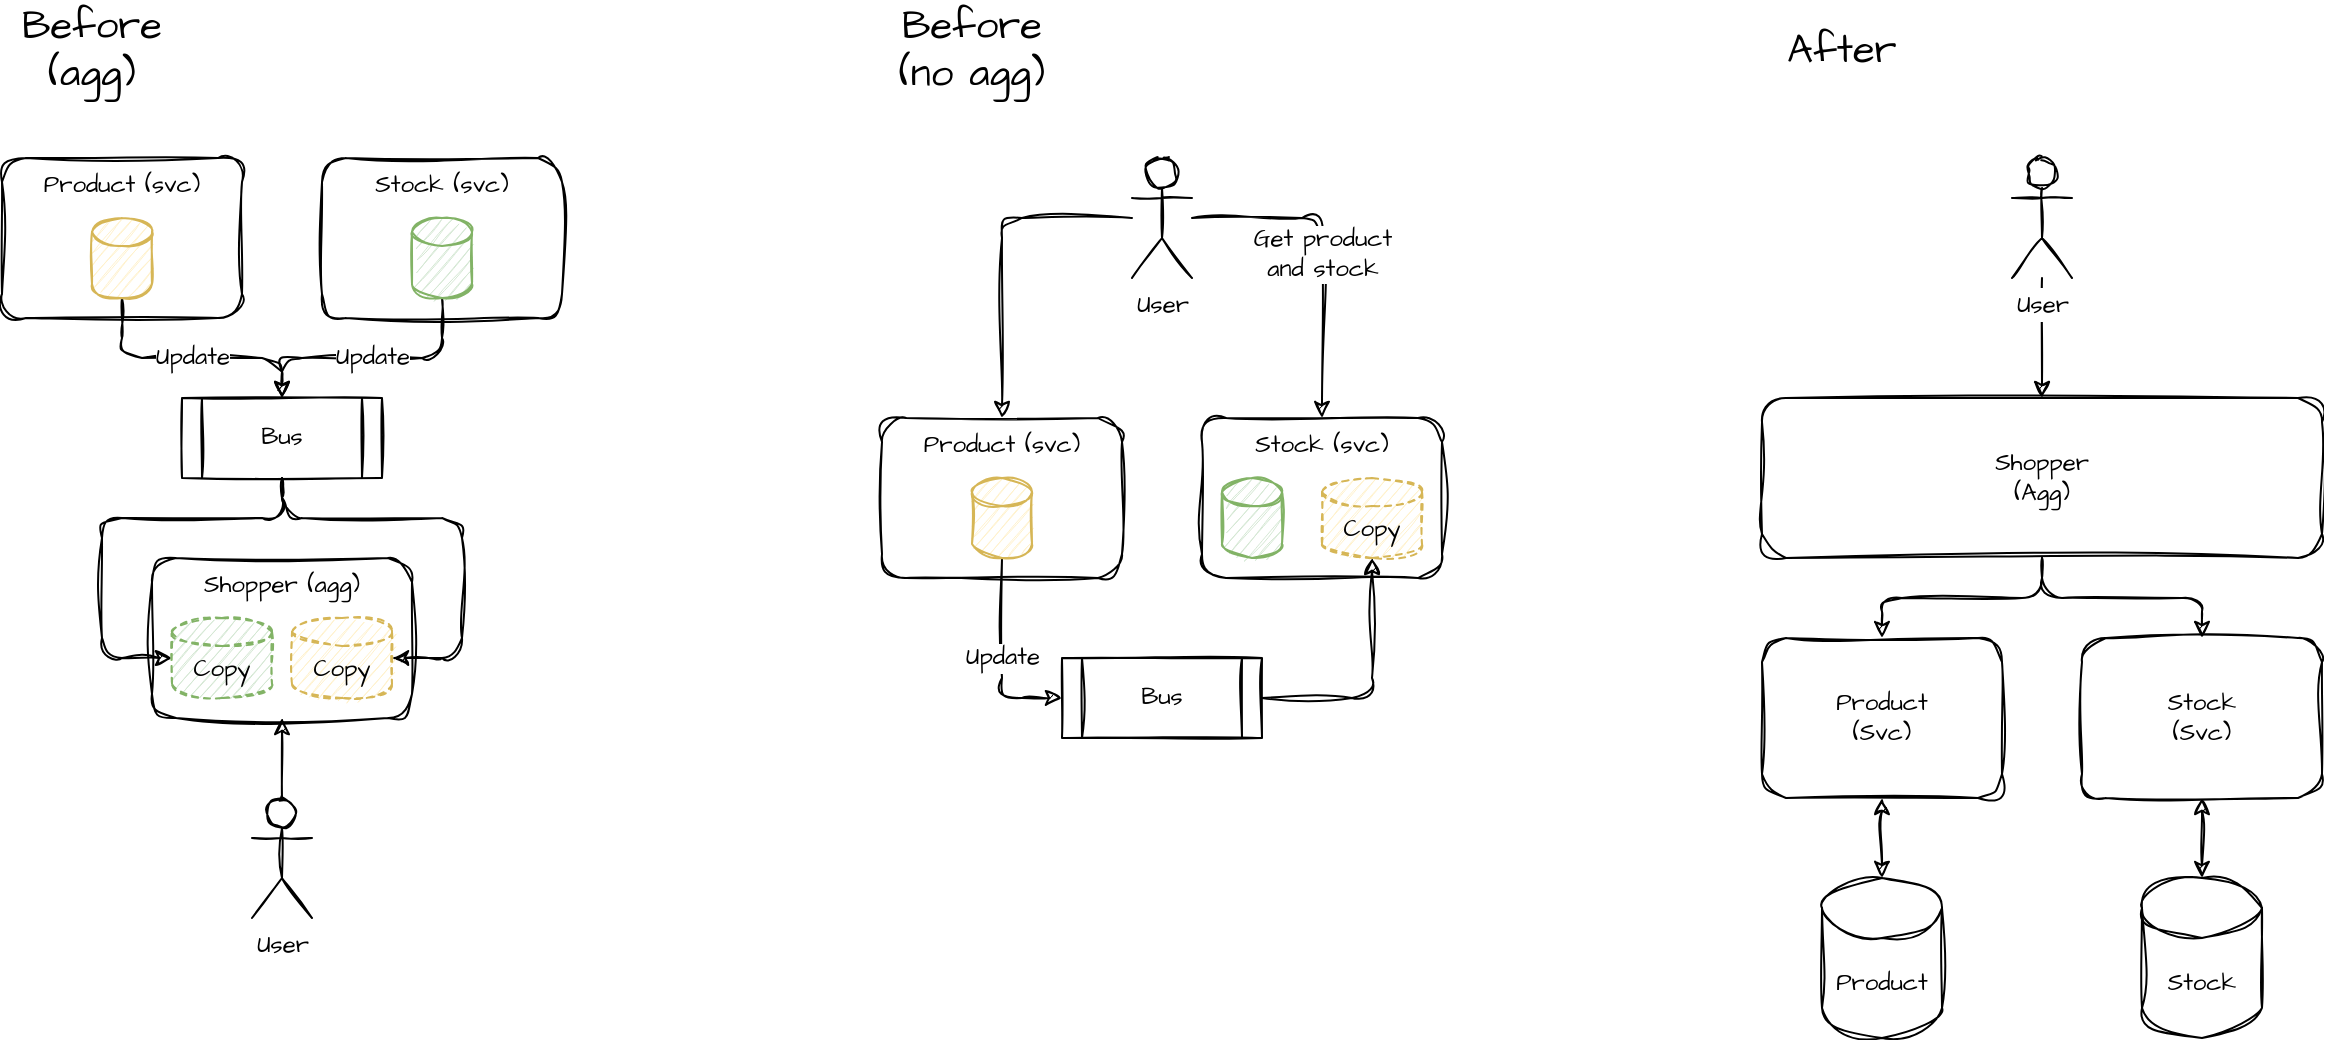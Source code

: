 <mxfile>
    <diagram id="bkeyGWOx6K_NP9GQgOF6" name="Page-1">
        <mxGraphModel dx="931" dy="862" grid="0" gridSize="10" guides="1" tooltips="1" connect="1" arrows="1" fold="1" page="0" pageScale="1" pageWidth="827" pageHeight="1169" math="0" shadow="0">
            <root>
                <mxCell id="0"/>
                <mxCell id="1" parent="0"/>
                <mxCell id="27" value="" style="edgeStyle=none;sketch=1;html=1;fontFamily=Architects Daughter;fontSource=https%3A%2F%2Ffonts.googleapis.com%2Fcss%3Ffamily%3DArchitects%2BDaughter;startArrow=classic;startFill=1;" parent="1" source="7" target="23" edge="1">
                    <mxGeometry relative="1" as="geometry"/>
                </mxCell>
                <mxCell id="7" value="Stock&lt;br&gt;(Svc)" style="rounded=1;whiteSpace=wrap;html=1;sketch=1;curveFitting=1;jiggle=2;fillColor=none;fontFamily=Architects Daughter;fontSource=https%3A%2F%2Ffonts.googleapis.com%2Fcss%3Ffamily%3DArchitects%2BDaughter;shadow=0;glass=0;verticalAlign=middle;" parent="1" vertex="1">
                    <mxGeometry x="1040" y="360" width="120" height="80" as="geometry"/>
                </mxCell>
                <mxCell id="8" value="Before&lt;br&gt;(agg)" style="text;html=1;strokeColor=none;fillColor=none;align=center;verticalAlign=middle;whiteSpace=wrap;rounded=0;sketch=1;fontFamily=Architects Daughter;fontSource=https%3A%2F%2Ffonts.googleapis.com%2Fcss%3Ffamily%3DArchitects%2BDaughter;fontSize=20;" parent="1" vertex="1">
                    <mxGeometry y="50" width="90" height="30" as="geometry"/>
                </mxCell>
                <mxCell id="20" value="Product" style="shape=cylinder3;whiteSpace=wrap;html=1;boundedLbl=1;backgroundOutline=1;size=15;fillColor=none;fontFamily=Architects Daughter;fontSource=https%3A%2F%2Ffonts.googleapis.com%2Fcss%3Ffamily%3DArchitects%2BDaughter;sketch=1;curveFitting=1;jiggle=2;" parent="1" vertex="1">
                    <mxGeometry x="910" y="480" width="60" height="80" as="geometry"/>
                </mxCell>
                <mxCell id="26" value="" style="edgeStyle=none;html=1;fontFamily=Architects Daughter;fontSource=https%3A%2F%2Ffonts.googleapis.com%2Fcss%3Ffamily%3DArchitects%2BDaughter;sketch=1;curveFitting=1;jiggle=2;startArrow=classic;startFill=1;" parent="1" source="21" target="20" edge="1">
                    <mxGeometry relative="1" as="geometry"/>
                </mxCell>
                <mxCell id="21" value="Product&lt;br&gt;(Svc)" style="rounded=1;whiteSpace=wrap;html=1;sketch=1;curveFitting=1;jiggle=2;fillColor=none;fontFamily=Architects Daughter;fontSource=https%3A%2F%2Ffonts.googleapis.com%2Fcss%3Ffamily%3DArchitects%2BDaughter;shadow=0;glass=0;verticalAlign=middle;" parent="1" vertex="1">
                    <mxGeometry x="880" y="360" width="120" height="80" as="geometry"/>
                </mxCell>
                <mxCell id="23" value="Stock&lt;span style=&quot;color: rgba(0, 0, 0, 0); font-family: monospace; font-size: 0px; text-align: start;&quot;&gt;%3CmxGraphModel%3E%3Croot%3E%3CmxCell%20id%3D%220%22%2F%3E%3CmxCell%20id%3D%221%22%20parent%3D%220%22%2F%3E%3CmxCell%20id%3D%222%22%20value%3D%22Orders%22%20style%3D%22shape%3Dcylinder3%3BwhiteSpace%3Dwrap%3Bhtml%3D1%3BboundedLbl%3D1%3BbackgroundOutline%3D1%3Bsize%3D15%3BfillColor%3Dnone%3Bsketch%3D1%3BcurveFitting%3D1%3Bjiggle%3D2%3BfontFamily%3DArchitects%20Daughter%3BfontSource%3Dhttps%253A%252F%252Ffonts.googleapis.com%252Fcss%253Ffamily%253DArchitects%252BDaughter%3B%22%20vertex%3D%221%22%20parent%3D%221%22%3E%3CmxGeometry%20x%3D%2230%22%20y%3D%22240%22%20width%3D%2260%22%20height%3D%2280%22%20as%3D%22geometry%22%2F%3E%3C%2FmxCell%3E%3C%2Froot%3E%3C%2FmxGraphModel%3E&lt;/span&gt;" style="shape=cylinder3;whiteSpace=wrap;html=1;boundedLbl=1;backgroundOutline=1;size=15;fillColor=none;sketch=1;curveFitting=1;jiggle=2;fontFamily=Architects Daughter;fontSource=https%3A%2F%2Ffonts.googleapis.com%2Fcss%3Ffamily%3DArchitects%2BDaughter;" parent="1" vertex="1">
                    <mxGeometry x="1070" y="480" width="60" height="80" as="geometry"/>
                </mxCell>
                <mxCell id="36" value="" style="edgeStyle=orthogonalEdgeStyle;html=1;fontFamily=Architects Daughter;fontSource=https%3A%2F%2Ffonts.googleapis.com%2Fcss%3Ffamily%3DArchitects%2BDaughter;startArrow=none;startFill=0;sketch=1;curveFitting=1;jiggle=2;" parent="1" source="30" target="32" edge="1">
                    <mxGeometry relative="1" as="geometry"/>
                </mxCell>
                <mxCell id="30" value="&lt;span style=&quot;background-color: rgb(255, 255, 255);&quot;&gt;User&lt;/span&gt;" style="shape=umlActor;verticalLabelPosition=bottom;verticalAlign=top;html=1;outlineConnect=0;sketch=1;fontFamily=Architects Daughter;fontSource=https%3A%2F%2Ffonts.googleapis.com%2Fcss%3Ffamily%3DArchitects%2BDaughter;fillColor=none;" parent="1" vertex="1">
                    <mxGeometry x="1005" y="120" width="30" height="60" as="geometry"/>
                </mxCell>
                <mxCell id="33" style="edgeStyle=orthogonalEdgeStyle;sketch=1;html=1;entryX=0.5;entryY=0;entryDx=0;entryDy=0;fontFamily=Architects Daughter;fontSource=https%3A%2F%2Ffonts.googleapis.com%2Fcss%3Ffamily%3DArchitects%2BDaughter;startArrow=none;startFill=0;" parent="1" source="32" target="21" edge="1">
                    <mxGeometry relative="1" as="geometry"/>
                </mxCell>
                <mxCell id="34" value="" style="edgeStyle=orthogonalEdgeStyle;sketch=1;html=1;fontFamily=Architects Daughter;fontSource=https%3A%2F%2Ffonts.googleapis.com%2Fcss%3Ffamily%3DArchitects%2BDaughter;startArrow=none;startFill=0;" parent="1" source="32" target="7" edge="1">
                    <mxGeometry relative="1" as="geometry"/>
                </mxCell>
                <mxCell id="32" value="Shopper&lt;br&gt;(Agg)" style="rounded=1;whiteSpace=wrap;html=1;sketch=1;curveFitting=1;jiggle=2;fillColor=none;fontFamily=Architects Daughter;fontSource=https%3A%2F%2Ffonts.googleapis.com%2Fcss%3Ffamily%3DArchitects%2BDaughter;shadow=0;glass=0;verticalAlign=middle;" parent="1" vertex="1">
                    <mxGeometry x="880" y="240" width="280" height="80" as="geometry"/>
                </mxCell>
                <mxCell id="62" value="After" style="text;html=1;strokeColor=none;fillColor=none;align=center;verticalAlign=middle;whiteSpace=wrap;rounded=0;sketch=1;fontFamily=Architects Daughter;fontSource=https%3A%2F%2Ffonts.googleapis.com%2Fcss%3Ffamily%3DArchitects%2BDaughter;fontSize=20;" parent="1" vertex="1">
                    <mxGeometry x="880" y="50" width="80" height="30" as="geometry"/>
                </mxCell>
                <mxCell id="100" value="Shopper (agg)" style="rounded=1;whiteSpace=wrap;html=1;sketch=1;curveFitting=1;jiggle=2;fillColor=none;fontFamily=Architects Daughter;fontSource=https%3A%2F%2Ffonts.googleapis.com%2Fcss%3Ffamily%3DArchitects%2BDaughter;verticalAlign=top;" vertex="1" parent="1">
                    <mxGeometry x="75" y="320" width="130" height="80" as="geometry"/>
                </mxCell>
                <mxCell id="101" value="Product (svc)" style="rounded=1;whiteSpace=wrap;html=1;sketch=1;curveFitting=1;jiggle=2;fillColor=none;fontFamily=Architects Daughter;fontSource=https%3A%2F%2Ffonts.googleapis.com%2Fcss%3Ffamily%3DArchitects%2BDaughter;shadow=0;glass=0;verticalAlign=top;" vertex="1" parent="1">
                    <mxGeometry y="120" width="120" height="80" as="geometry"/>
                </mxCell>
                <mxCell id="114" value="Update" style="edgeStyle=orthogonalEdgeStyle;sketch=1;hachureGap=4;jiggle=2;curveFitting=1;html=1;exitX=0.5;exitY=1;exitDx=0;exitDy=0;exitPerimeter=0;entryX=0.5;entryY=0;entryDx=0;entryDy=0;fontFamily=Architects Daughter;fontSource=https%3A%2F%2Ffonts.googleapis.com%2Fcss%3Ffamily%3DArchitects%2BDaughter;fontSize=12;" edge="1" parent="1" source="104" target="108">
                    <mxGeometry relative="1" as="geometry">
                        <Array as="points">
                            <mxPoint x="60" y="220"/>
                            <mxPoint x="140" y="220"/>
                        </Array>
                    </mxGeometry>
                </mxCell>
                <mxCell id="104" value="" style="shape=cylinder3;whiteSpace=wrap;html=1;boundedLbl=1;backgroundOutline=1;size=7;shadow=0;glass=0;sketch=1;fontFamily=Architects Daughter;fontSource=https%3A%2F%2Ffonts.googleapis.com%2Fcss%3Ffamily%3DArchitects%2BDaughter;fillColor=#fff2cc;strokeColor=#d6b656;" vertex="1" parent="1">
                    <mxGeometry x="45" y="150" width="30" height="40" as="geometry"/>
                </mxCell>
                <mxCell id="105" style="edgeStyle=orthogonalEdgeStyle;sketch=1;html=1;entryX=0.5;entryY=1;entryDx=0;entryDy=0;startArrow=none;startFill=0;endArrow=classic;endFill=1;" edge="1" parent="1" source="106" target="100">
                    <mxGeometry relative="1" as="geometry"/>
                </mxCell>
                <mxCell id="106" value="User" style="shape=umlActor;verticalLabelPosition=bottom;verticalAlign=top;html=1;outlineConnect=0;shadow=0;glass=0;sketch=1;fontFamily=Architects Daughter;fontSource=https%3A%2F%2Ffonts.googleapis.com%2Fcss%3Ffamily%3DArchitects%2BDaughter;fillColor=none;" vertex="1" parent="1">
                    <mxGeometry x="125" y="440" width="30" height="60" as="geometry"/>
                </mxCell>
                <mxCell id="117" style="edgeStyle=orthogonalEdgeStyle;sketch=1;hachureGap=4;jiggle=2;curveFitting=1;html=1;exitX=0.5;exitY=1;exitDx=0;exitDy=0;entryX=0;entryY=0.5;entryDx=0;entryDy=0;entryPerimeter=0;fontFamily=Architects Daughter;fontSource=https%3A%2F%2Ffonts.googleapis.com%2Fcss%3Ffamily%3DArchitects%2BDaughter;fontSize=12;" edge="1" parent="1" source="108" target="113">
                    <mxGeometry relative="1" as="geometry">
                        <Array as="points">
                            <mxPoint x="140" y="300"/>
                            <mxPoint x="50" y="300"/>
                            <mxPoint x="50" y="370"/>
                        </Array>
                    </mxGeometry>
                </mxCell>
                <mxCell id="118" style="edgeStyle=orthogonalEdgeStyle;sketch=1;hachureGap=4;jiggle=2;curveFitting=1;html=1;entryX=1;entryY=0.5;entryDx=0;entryDy=0;entryPerimeter=0;fontFamily=Architects Daughter;fontSource=https%3A%2F%2Ffonts.googleapis.com%2Fcss%3Ffamily%3DArchitects%2BDaughter;fontSize=12;" edge="1" parent="1" source="108" target="109">
                    <mxGeometry relative="1" as="geometry">
                        <Array as="points">
                            <mxPoint x="140" y="300"/>
                            <mxPoint x="230" y="300"/>
                            <mxPoint x="230" y="370"/>
                        </Array>
                    </mxGeometry>
                </mxCell>
                <mxCell id="108" value="Bus" style="shape=process;whiteSpace=wrap;html=1;backgroundOutline=1;shadow=0;glass=0;sketch=1;fontFamily=Architects Daughter;fontSource=https%3A%2F%2Ffonts.googleapis.com%2Fcss%3Ffamily%3DArchitects%2BDaughter;fillColor=none;" vertex="1" parent="1">
                    <mxGeometry x="90" y="240" width="100" height="40" as="geometry"/>
                </mxCell>
                <mxCell id="109" value="Copy" style="shape=cylinder3;whiteSpace=wrap;html=1;boundedLbl=1;backgroundOutline=1;size=7;shadow=0;glass=0;sketch=1;fontFamily=Architects Daughter;fontSource=https%3A%2F%2Ffonts.googleapis.com%2Fcss%3Ffamily%3DArchitects%2BDaughter;fillColor=#fff2cc;strokeColor=#d6b656;dashed=1;" vertex="1" parent="1">
                    <mxGeometry x="145" y="350" width="50" height="40" as="geometry"/>
                </mxCell>
                <mxCell id="110" value="Stock (svc)" style="rounded=1;whiteSpace=wrap;html=1;sketch=1;curveFitting=1;jiggle=2;fillColor=none;fontFamily=Architects Daughter;fontSource=https%3A%2F%2Ffonts.googleapis.com%2Fcss%3Ffamily%3DArchitects%2BDaughter;shadow=0;glass=0;verticalAlign=top;" vertex="1" parent="1">
                    <mxGeometry x="160" y="120" width="120" height="80" as="geometry"/>
                </mxCell>
                <mxCell id="115" value="Update" style="edgeStyle=orthogonalEdgeStyle;sketch=1;hachureGap=4;jiggle=2;curveFitting=1;html=1;entryX=0.5;entryY=0;entryDx=0;entryDy=0;fontFamily=Architects Daughter;fontSource=https%3A%2F%2Ffonts.googleapis.com%2Fcss%3Ffamily%3DArchitects%2BDaughter;fontSize=12;" edge="1" parent="1" source="112" target="108">
                    <mxGeometry relative="1" as="geometry">
                        <Array as="points">
                            <mxPoint x="220" y="220"/>
                            <mxPoint x="140" y="220"/>
                        </Array>
                    </mxGeometry>
                </mxCell>
                <mxCell id="112" value="" style="shape=cylinder3;whiteSpace=wrap;html=1;boundedLbl=1;backgroundOutline=1;size=7;shadow=0;glass=0;sketch=1;fontFamily=Architects Daughter;fontSource=https%3A%2F%2Ffonts.googleapis.com%2Fcss%3Ffamily%3DArchitects%2BDaughter;fillColor=#d5e8d4;strokeColor=#82b366;" vertex="1" parent="1">
                    <mxGeometry x="205" y="150" width="30" height="40" as="geometry"/>
                </mxCell>
                <mxCell id="113" value="Copy" style="shape=cylinder3;whiteSpace=wrap;html=1;boundedLbl=1;backgroundOutline=1;size=7;shadow=0;glass=0;sketch=1;fontFamily=Architects Daughter;fontSource=https%3A%2F%2Ffonts.googleapis.com%2Fcss%3Ffamily%3DArchitects%2BDaughter;fillColor=#d5e8d4;strokeColor=#82b366;dashed=1;" vertex="1" parent="1">
                    <mxGeometry x="85" y="350" width="50" height="40" as="geometry"/>
                </mxCell>
                <mxCell id="119" value="Before&lt;br&gt;(no agg)" style="text;html=1;strokeColor=none;fillColor=none;align=center;verticalAlign=middle;whiteSpace=wrap;rounded=0;sketch=1;fontFamily=Architects Daughter;fontSource=https%3A%2F%2Ffonts.googleapis.com%2Fcss%3Ffamily%3DArchitects%2BDaughter;fontSize=20;" vertex="1" parent="1">
                    <mxGeometry x="440" y="50" width="90" height="30" as="geometry"/>
                </mxCell>
                <mxCell id="121" value="Product (svc)" style="rounded=1;whiteSpace=wrap;html=1;sketch=1;curveFitting=1;jiggle=2;fillColor=none;fontFamily=Architects Daughter;fontSource=https%3A%2F%2Ffonts.googleapis.com%2Fcss%3Ffamily%3DArchitects%2BDaughter;shadow=0;glass=0;verticalAlign=top;" vertex="1" parent="1">
                    <mxGeometry x="440" y="250" width="120" height="80" as="geometry"/>
                </mxCell>
                <mxCell id="122" value="Update" style="edgeStyle=orthogonalEdgeStyle;sketch=1;hachureGap=4;jiggle=2;curveFitting=1;html=1;exitX=0.5;exitY=1;exitDx=0;exitDy=0;exitPerimeter=0;entryX=0;entryY=0.5;entryDx=0;entryDy=0;fontFamily=Architects Daughter;fontSource=https%3A%2F%2Ffonts.googleapis.com%2Fcss%3Ffamily%3DArchitects%2BDaughter;fontSize=12;" edge="1" parent="1" source="123" target="128">
                    <mxGeometry relative="1" as="geometry">
                        <Array as="points">
                            <mxPoint x="500" y="390"/>
                        </Array>
                    </mxGeometry>
                </mxCell>
                <mxCell id="123" value="" style="shape=cylinder3;whiteSpace=wrap;html=1;boundedLbl=1;backgroundOutline=1;size=7;shadow=0;glass=0;sketch=1;fontFamily=Architects Daughter;fontSource=https%3A%2F%2Ffonts.googleapis.com%2Fcss%3Ffamily%3DArchitects%2BDaughter;fillColor=#fff2cc;strokeColor=#d6b656;" vertex="1" parent="1">
                    <mxGeometry x="485" y="280" width="30" height="40" as="geometry"/>
                </mxCell>
                <mxCell id="136" style="edgeStyle=orthogonalEdgeStyle;sketch=1;hachureGap=4;jiggle=2;curveFitting=1;html=1;entryX=0.5;entryY=0;entryDx=0;entryDy=0;fontFamily=Architects Daughter;fontSource=https%3A%2F%2Ffonts.googleapis.com%2Fcss%3Ffamily%3DArchitects%2BDaughter;fontSize=12;" edge="1" parent="1" source="125" target="121">
                    <mxGeometry relative="1" as="geometry"/>
                </mxCell>
                <mxCell id="137" value="Get product&lt;br&gt;and stock" style="edgeStyle=orthogonalEdgeStyle;sketch=1;hachureGap=4;jiggle=2;curveFitting=1;html=1;entryX=0.5;entryY=0;entryDx=0;entryDy=0;fontFamily=Architects Daughter;fontSource=https%3A%2F%2Ffonts.googleapis.com%2Fcss%3Ffamily%3DArchitects%2BDaughter;fontSize=12;" edge="1" parent="1" source="125" target="130">
                    <mxGeometry x="0.006" relative="1" as="geometry">
                        <mxPoint as="offset"/>
                    </mxGeometry>
                </mxCell>
                <mxCell id="125" value="User" style="shape=umlActor;verticalLabelPosition=bottom;verticalAlign=top;html=1;outlineConnect=0;shadow=0;glass=0;sketch=1;fontFamily=Architects Daughter;fontSource=https%3A%2F%2Ffonts.googleapis.com%2Fcss%3Ffamily%3DArchitects%2BDaughter;fillColor=none;" vertex="1" parent="1">
                    <mxGeometry x="565" y="120" width="30" height="60" as="geometry"/>
                </mxCell>
                <mxCell id="138" style="edgeStyle=orthogonalEdgeStyle;sketch=1;hachureGap=4;jiggle=2;curveFitting=1;html=1;entryX=0.5;entryY=1;entryDx=0;entryDy=0;entryPerimeter=0;fontFamily=Architects Daughter;fontSource=https%3A%2F%2Ffonts.googleapis.com%2Fcss%3Ffamily%3DArchitects%2BDaughter;fontSize=12;" edge="1" parent="1" source="128" target="135">
                    <mxGeometry relative="1" as="geometry"/>
                </mxCell>
                <mxCell id="128" value="Bus" style="shape=process;whiteSpace=wrap;html=1;backgroundOutline=1;shadow=0;glass=0;sketch=1;fontFamily=Architects Daughter;fontSource=https%3A%2F%2Ffonts.googleapis.com%2Fcss%3Ffamily%3DArchitects%2BDaughter;fillColor=none;" vertex="1" parent="1">
                    <mxGeometry x="530" y="370" width="100" height="40" as="geometry"/>
                </mxCell>
                <mxCell id="130" value="Stock (svc)" style="rounded=1;whiteSpace=wrap;html=1;sketch=1;curveFitting=1;jiggle=2;fillColor=none;fontFamily=Architects Daughter;fontSource=https%3A%2F%2Ffonts.googleapis.com%2Fcss%3Ffamily%3DArchitects%2BDaughter;shadow=0;glass=0;verticalAlign=top;" vertex="1" parent="1">
                    <mxGeometry x="600" y="250" width="120" height="80" as="geometry"/>
                </mxCell>
                <mxCell id="132" value="" style="shape=cylinder3;whiteSpace=wrap;html=1;boundedLbl=1;backgroundOutline=1;size=7;shadow=0;glass=0;sketch=1;fontFamily=Architects Daughter;fontSource=https%3A%2F%2Ffonts.googleapis.com%2Fcss%3Ffamily%3DArchitects%2BDaughter;fillColor=#d5e8d4;strokeColor=#82b366;" vertex="1" parent="1">
                    <mxGeometry x="610" y="280" width="30" height="40" as="geometry"/>
                </mxCell>
                <mxCell id="135" value="Copy" style="shape=cylinder3;whiteSpace=wrap;html=1;boundedLbl=1;backgroundOutline=1;size=7;shadow=0;glass=0;sketch=1;fontFamily=Architects Daughter;fontSource=https%3A%2F%2Ffonts.googleapis.com%2Fcss%3Ffamily%3DArchitects%2BDaughter;fillColor=#fff2cc;strokeColor=#d6b656;dashed=1;" vertex="1" parent="1">
                    <mxGeometry x="660" y="280" width="50" height="40" as="geometry"/>
                </mxCell>
            </root>
        </mxGraphModel>
    </diagram>
</mxfile>